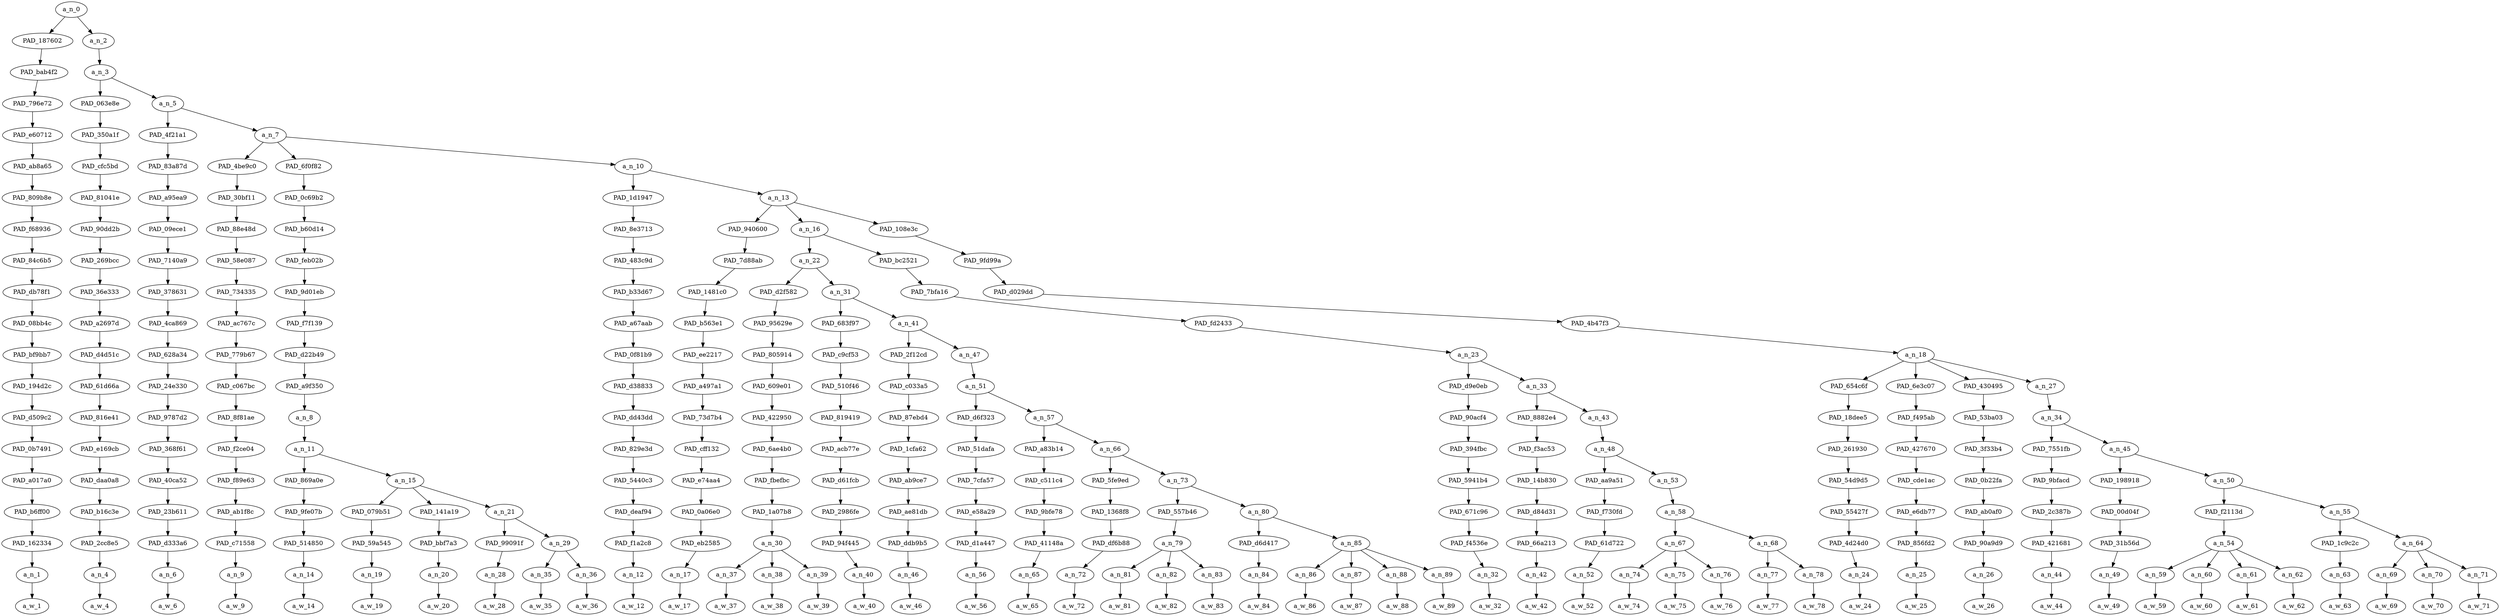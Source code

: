 strict digraph "" {
	a_n_0	[div_dir=1,
		index=0,
		level=19,
		pos="1.9061211480034723,19!",
		text_span="[0, 1, 2, 3, 4, 5, 6, 7, 8, 9, 10, 11, 12, 13, 14, 15, 16, 17, 18, 19, 20, 21, 22, 23, 24, 25, 26, 27, 28, 29, 30, 31, 32, 33, 34, \
35, 36, 37, 38, 39, 40, 41, 42, 43, 44, 45, 46, 47, 48]",
		value=1.00000000];
	PAD_187602	[div_dir=1,
		index=0,
		level=18,
		pos="0.0,18!",
		text_span="[0]",
		value=0.02061516];
	a_n_0 -> PAD_187602;
	a_n_2	[div_dir=1,
		index=1,
		level=18,
		pos="3.8122422960069446,18!",
		text_span="[1, 2, 3, 4, 5, 6, 7, 8, 9, 10, 11, 12, 13, 14, 15, 16, 17, 18, 19, 20, 21, 22, 23, 24, 25, 26, 27, 28, 29, 30, 31, 32, 33, 34, \
35, 36, 37, 38, 39, 40, 41, 42, 43, 44, 45, 46, 47, 48]",
		value=0.97935265];
	a_n_0 -> a_n_2;
	PAD_bab4f2	[div_dir=1,
		index=0,
		level=17,
		pos="0.0,17!",
		text_span="[0]",
		value=0.02061516];
	PAD_187602 -> PAD_bab4f2;
	PAD_796e72	[div_dir=1,
		index=0,
		level=16,
		pos="0.0,16!",
		text_span="[0]",
		value=0.02061516];
	PAD_bab4f2 -> PAD_796e72;
	PAD_e60712	[div_dir=1,
		index=0,
		level=15,
		pos="0.0,15!",
		text_span="[0]",
		value=0.02061516];
	PAD_796e72 -> PAD_e60712;
	PAD_ab8a65	[div_dir=1,
		index=0,
		level=14,
		pos="0.0,14!",
		text_span="[0]",
		value=0.02061516];
	PAD_e60712 -> PAD_ab8a65;
	PAD_809b8e	[div_dir=1,
		index=0,
		level=13,
		pos="0.0,13!",
		text_span="[0]",
		value=0.02061516];
	PAD_ab8a65 -> PAD_809b8e;
	PAD_f68936	[div_dir=1,
		index=0,
		level=12,
		pos="0.0,12!",
		text_span="[0]",
		value=0.02061516];
	PAD_809b8e -> PAD_f68936;
	PAD_84c6b5	[div_dir=1,
		index=0,
		level=11,
		pos="0.0,11!",
		text_span="[0]",
		value=0.02061516];
	PAD_f68936 -> PAD_84c6b5;
	PAD_db78f1	[div_dir=1,
		index=0,
		level=10,
		pos="0.0,10!",
		text_span="[0]",
		value=0.02061516];
	PAD_84c6b5 -> PAD_db78f1;
	PAD_08bb4c	[div_dir=1,
		index=0,
		level=9,
		pos="0.0,9!",
		text_span="[0]",
		value=0.02061516];
	PAD_db78f1 -> PAD_08bb4c;
	PAD_bf9bb7	[div_dir=1,
		index=0,
		level=8,
		pos="0.0,8!",
		text_span="[0]",
		value=0.02061516];
	PAD_08bb4c -> PAD_bf9bb7;
	PAD_194d2c	[div_dir=1,
		index=0,
		level=7,
		pos="0.0,7!",
		text_span="[0]",
		value=0.02061516];
	PAD_bf9bb7 -> PAD_194d2c;
	PAD_d509c2	[div_dir=1,
		index=0,
		level=6,
		pos="0.0,6!",
		text_span="[0]",
		value=0.02061516];
	PAD_194d2c -> PAD_d509c2;
	PAD_0b7491	[div_dir=1,
		index=0,
		level=5,
		pos="0.0,5!",
		text_span="[0]",
		value=0.02061516];
	PAD_d509c2 -> PAD_0b7491;
	PAD_a017a0	[div_dir=1,
		index=0,
		level=4,
		pos="0.0,4!",
		text_span="[0]",
		value=0.02061516];
	PAD_0b7491 -> PAD_a017a0;
	PAD_b6ff00	[div_dir=1,
		index=0,
		level=3,
		pos="0.0,3!",
		text_span="[0]",
		value=0.02061516];
	PAD_a017a0 -> PAD_b6ff00;
	PAD_162334	[div_dir=1,
		index=0,
		level=2,
		pos="0.0,2!",
		text_span="[0]",
		value=0.02061516];
	PAD_b6ff00 -> PAD_162334;
	a_n_1	[div_dir=1,
		index=0,
		level=1,
		pos="0.0,1!",
		text_span="[0]",
		value=0.02061516];
	PAD_162334 -> a_n_1;
	a_w_1	[div_dir=0,
		index=0,
		level=0,
		pos="0,0!",
		text_span="[0]",
		value="<user>"];
	a_n_1 -> a_w_1;
	a_n_3	[div_dir=1,
		index=1,
		level=17,
		pos="3.8122422960069446,17!",
		text_span="[1, 2, 3, 4, 5, 6, 7, 8, 9, 10, 11, 12, 13, 14, 15, 16, 17, 18, 19, 20, 21, 22, 23, 24, 25, 26, 27, 28, 29, 30, 31, 32, 33, 34, \
35, 36, 37, 38, 39, 40, 41, 42, 43, 44, 45, 46, 47, 48]",
		value=0.97932346];
	a_n_2 -> a_n_3;
	PAD_063e8e	[div_dir=1,
		index=1,
		level=16,
		pos="1.0,16!",
		text_span="[1]",
		value=0.01838170];
	a_n_3 -> PAD_063e8e;
	a_n_5	[div_dir=1,
		index=2,
		level=16,
		pos="6.624484592013889,16!",
		text_span="[2, 3, 4, 5, 6, 7, 8, 9, 10, 11, 12, 13, 14, 15, 16, 17, 18, 19, 20, 21, 22, 23, 24, 25, 26, 27, 28, 29, 30, 31, 32, 33, 34, 35, \
36, 37, 38, 39, 40, 41, 42, 43, 44, 45, 46, 47, 48]",
		value=0.96091257];
	a_n_3 -> a_n_5;
	PAD_350a1f	[div_dir=1,
		index=1,
		level=15,
		pos="1.0,15!",
		text_span="[1]",
		value=0.01838170];
	PAD_063e8e -> PAD_350a1f;
	PAD_cfc5bd	[div_dir=1,
		index=1,
		level=14,
		pos="1.0,14!",
		text_span="[1]",
		value=0.01838170];
	PAD_350a1f -> PAD_cfc5bd;
	PAD_81041e	[div_dir=1,
		index=1,
		level=13,
		pos="1.0,13!",
		text_span="[1]",
		value=0.01838170];
	PAD_cfc5bd -> PAD_81041e;
	PAD_90dd2b	[div_dir=1,
		index=1,
		level=12,
		pos="1.0,12!",
		text_span="[1]",
		value=0.01838170];
	PAD_81041e -> PAD_90dd2b;
	PAD_269bcc	[div_dir=1,
		index=1,
		level=11,
		pos="1.0,11!",
		text_span="[1]",
		value=0.01838170];
	PAD_90dd2b -> PAD_269bcc;
	PAD_36e333	[div_dir=1,
		index=1,
		level=10,
		pos="1.0,10!",
		text_span="[1]",
		value=0.01838170];
	PAD_269bcc -> PAD_36e333;
	PAD_a2697d	[div_dir=1,
		index=1,
		level=9,
		pos="1.0,9!",
		text_span="[1]",
		value=0.01838170];
	PAD_36e333 -> PAD_a2697d;
	PAD_d4d51c	[div_dir=1,
		index=1,
		level=8,
		pos="1.0,8!",
		text_span="[1]",
		value=0.01838170];
	PAD_a2697d -> PAD_d4d51c;
	PAD_61d66a	[div_dir=1,
		index=1,
		level=7,
		pos="1.0,7!",
		text_span="[1]",
		value=0.01838170];
	PAD_d4d51c -> PAD_61d66a;
	PAD_816e41	[div_dir=1,
		index=1,
		level=6,
		pos="1.0,6!",
		text_span="[1]",
		value=0.01838170];
	PAD_61d66a -> PAD_816e41;
	PAD_e169cb	[div_dir=1,
		index=1,
		level=5,
		pos="1.0,5!",
		text_span="[1]",
		value=0.01838170];
	PAD_816e41 -> PAD_e169cb;
	PAD_daa0a8	[div_dir=1,
		index=1,
		level=4,
		pos="1.0,4!",
		text_span="[1]",
		value=0.01838170];
	PAD_e169cb -> PAD_daa0a8;
	PAD_b16c3e	[div_dir=1,
		index=1,
		level=3,
		pos="1.0,3!",
		text_span="[1]",
		value=0.01838170];
	PAD_daa0a8 -> PAD_b16c3e;
	PAD_2cc8e5	[div_dir=1,
		index=1,
		level=2,
		pos="1.0,2!",
		text_span="[1]",
		value=0.01838170];
	PAD_b16c3e -> PAD_2cc8e5;
	a_n_4	[div_dir=1,
		index=1,
		level=1,
		pos="1.0,1!",
		text_span="[1]",
		value=0.01838170];
	PAD_2cc8e5 -> a_n_4;
	a_w_4	[div_dir=0,
		index=1,
		level=0,
		pos="1,0!",
		text_span="[1]",
		value=i];
	a_n_4 -> a_w_4;
	PAD_4f21a1	[div_dir=1,
		index=2,
		level=15,
		pos="2.0,15!",
		text_span="[2]",
		value=0.01878887];
	a_n_5 -> PAD_4f21a1;
	a_n_7	[div_dir=1,
		index=3,
		level=15,
		pos="11.248969184027779,15!",
		text_span="[3, 4, 5, 6, 7, 8, 9, 10, 11, 12, 13, 14, 15, 16, 17, 18, 19, 20, 21, 22, 23, 24, 25, 26, 27, 28, 29, 30, 31, 32, 33, 34, 35, 36, \
37, 38, 39, 40, 41, 42, 43, 44, 45, 46, 47, 48]",
		value=0.94209725];
	a_n_5 -> a_n_7;
	PAD_83a87d	[div_dir=1,
		index=2,
		level=14,
		pos="2.0,14!",
		text_span="[2]",
		value=0.01878887];
	PAD_4f21a1 -> PAD_83a87d;
	PAD_a95ea9	[div_dir=1,
		index=2,
		level=13,
		pos="2.0,13!",
		text_span="[2]",
		value=0.01878887];
	PAD_83a87d -> PAD_a95ea9;
	PAD_09ece1	[div_dir=1,
		index=2,
		level=12,
		pos="2.0,12!",
		text_span="[2]",
		value=0.01878887];
	PAD_a95ea9 -> PAD_09ece1;
	PAD_7140a9	[div_dir=1,
		index=2,
		level=11,
		pos="2.0,11!",
		text_span="[2]",
		value=0.01878887];
	PAD_09ece1 -> PAD_7140a9;
	PAD_378631	[div_dir=1,
		index=2,
		level=10,
		pos="2.0,10!",
		text_span="[2]",
		value=0.01878887];
	PAD_7140a9 -> PAD_378631;
	PAD_4ca869	[div_dir=1,
		index=2,
		level=9,
		pos="2.0,9!",
		text_span="[2]",
		value=0.01878887];
	PAD_378631 -> PAD_4ca869;
	PAD_628a34	[div_dir=1,
		index=2,
		level=8,
		pos="2.0,8!",
		text_span="[2]",
		value=0.01878887];
	PAD_4ca869 -> PAD_628a34;
	PAD_24e330	[div_dir=1,
		index=2,
		level=7,
		pos="2.0,7!",
		text_span="[2]",
		value=0.01878887];
	PAD_628a34 -> PAD_24e330;
	PAD_9787d2	[div_dir=1,
		index=2,
		level=6,
		pos="2.0,6!",
		text_span="[2]",
		value=0.01878887];
	PAD_24e330 -> PAD_9787d2;
	PAD_368f61	[div_dir=1,
		index=2,
		level=5,
		pos="2.0,5!",
		text_span="[2]",
		value=0.01878887];
	PAD_9787d2 -> PAD_368f61;
	PAD_40ca52	[div_dir=1,
		index=2,
		level=4,
		pos="2.0,4!",
		text_span="[2]",
		value=0.01878887];
	PAD_368f61 -> PAD_40ca52;
	PAD_23b611	[div_dir=1,
		index=2,
		level=3,
		pos="2.0,3!",
		text_span="[2]",
		value=0.01878887];
	PAD_40ca52 -> PAD_23b611;
	PAD_d333a6	[div_dir=1,
		index=2,
		level=2,
		pos="2.0,2!",
		text_span="[2]",
		value=0.01878887];
	PAD_23b611 -> PAD_d333a6;
	a_n_6	[div_dir=1,
		index=2,
		level=1,
		pos="2.0,1!",
		text_span="[2]",
		value=0.01878887];
	PAD_d333a6 -> a_n_6;
	a_w_6	[div_dir=0,
		index=2,
		level=0,
		pos="2,0!",
		text_span="[2]",
		value=agree];
	a_n_6 -> a_w_6;
	PAD_4be9c0	[div_dir=1,
		index=4,
		level=14,
		pos="9.0,14!",
		text_span="[9]",
		value=0.01140834];
	a_n_7 -> PAD_4be9c0;
	PAD_6f0f82	[div_dir=-1,
		index=3,
		level=14,
		pos="4.125,14!",
		text_span="[3, 4, 5, 6, 7, 8]",
		value=0.09670412];
	a_n_7 -> PAD_6f0f82;
	a_n_10	[div_dir=1,
		index=5,
		level=14,
		pos="20.621907552083336,14!",
		text_span="[10, 11, 12, 13, 14, 15, 16, 17, 18, 19, 20, 21, 22, 23, 24, 25, 26, 27, 28, 29, 30, 31, 32, 33, 34, 35, 36, 37, 38, 39, 40, 41, \
42, 43, 44, 45, 46, 47, 48]",
		value=0.83396612];
	a_n_7 -> a_n_10;
	PAD_30bf11	[div_dir=1,
		index=4,
		level=13,
		pos="9.0,13!",
		text_span="[9]",
		value=0.01140834];
	PAD_4be9c0 -> PAD_30bf11;
	PAD_88e48d	[div_dir=1,
		index=4,
		level=12,
		pos="9.0,12!",
		text_span="[9]",
		value=0.01140834];
	PAD_30bf11 -> PAD_88e48d;
	PAD_58e087	[div_dir=1,
		index=4,
		level=11,
		pos="9.0,11!",
		text_span="[9]",
		value=0.01140834];
	PAD_88e48d -> PAD_58e087;
	PAD_734335	[div_dir=1,
		index=4,
		level=10,
		pos="9.0,10!",
		text_span="[9]",
		value=0.01140834];
	PAD_58e087 -> PAD_734335;
	PAD_ac767c	[div_dir=1,
		index=4,
		level=9,
		pos="9.0,9!",
		text_span="[9]",
		value=0.01140834];
	PAD_734335 -> PAD_ac767c;
	PAD_779b67	[div_dir=1,
		index=4,
		level=8,
		pos="9.0,8!",
		text_span="[9]",
		value=0.01140834];
	PAD_ac767c -> PAD_779b67;
	PAD_c067bc	[div_dir=1,
		index=4,
		level=7,
		pos="9.0,7!",
		text_span="[9]",
		value=0.01140834];
	PAD_779b67 -> PAD_c067bc;
	PAD_8f81ae	[div_dir=1,
		index=4,
		level=6,
		pos="9.0,6!",
		text_span="[9]",
		value=0.01140834];
	PAD_c067bc -> PAD_8f81ae;
	PAD_f2ce04	[div_dir=1,
		index=4,
		level=5,
		pos="9.0,5!",
		text_span="[9]",
		value=0.01140834];
	PAD_8f81ae -> PAD_f2ce04;
	PAD_f89e63	[div_dir=1,
		index=5,
		level=4,
		pos="9.0,4!",
		text_span="[9]",
		value=0.01140834];
	PAD_f2ce04 -> PAD_f89e63;
	PAD_ab1f8c	[div_dir=1,
		index=7,
		level=3,
		pos="9.0,3!",
		text_span="[9]",
		value=0.01140834];
	PAD_f89e63 -> PAD_ab1f8c;
	PAD_c71558	[div_dir=1,
		index=8,
		level=2,
		pos="9.0,2!",
		text_span="[9]",
		value=0.01140834];
	PAD_ab1f8c -> PAD_c71558;
	a_n_9	[div_dir=1,
		index=9,
		level=1,
		pos="9.0,1!",
		text_span="[9]",
		value=0.01140834];
	PAD_c71558 -> a_n_9;
	a_w_9	[div_dir=0,
		index=9,
		level=0,
		pos="9,0!",
		text_span="[9]",
		value=and];
	a_n_9 -> a_w_9;
	PAD_0c69b2	[div_dir=-1,
		index=3,
		level=13,
		pos="4.125,13!",
		text_span="[3, 4, 5, 6, 7, 8]",
		value=0.09670412];
	PAD_6f0f82 -> PAD_0c69b2;
	PAD_b60d14	[div_dir=-1,
		index=3,
		level=12,
		pos="4.125,12!",
		text_span="[3, 4, 5, 6, 7, 8]",
		value=0.09670412];
	PAD_0c69b2 -> PAD_b60d14;
	PAD_feb02b	[div_dir=-1,
		index=3,
		level=11,
		pos="4.125,11!",
		text_span="[3, 4, 5, 6, 7, 8]",
		value=0.09670412];
	PAD_b60d14 -> PAD_feb02b;
	PAD_9d01eb	[div_dir=-1,
		index=3,
		level=10,
		pos="4.125,10!",
		text_span="[3, 4, 5, 6, 7, 8]",
		value=0.09670412];
	PAD_feb02b -> PAD_9d01eb;
	PAD_f7f139	[div_dir=-1,
		index=3,
		level=9,
		pos="4.125,9!",
		text_span="[3, 4, 5, 6, 7, 8]",
		value=0.09670412];
	PAD_9d01eb -> PAD_f7f139;
	PAD_d22b49	[div_dir=-1,
		index=3,
		level=8,
		pos="4.125,8!",
		text_span="[3, 4, 5, 6, 7, 8]",
		value=0.09670412];
	PAD_f7f139 -> PAD_d22b49;
	PAD_a9f350	[div_dir=-1,
		index=3,
		level=7,
		pos="4.125,7!",
		text_span="[3, 4, 5, 6, 7, 8]",
		value=0.09670412];
	PAD_d22b49 -> PAD_a9f350;
	a_n_8	[div_dir=-1,
		index=3,
		level=6,
		pos="4.125,6!",
		text_span="[3, 4, 5, 6, 7, 8]",
		value=0.09670412];
	PAD_a9f350 -> a_n_8;
	a_n_11	[div_dir=-1,
		index=3,
		level=5,
		pos="4.125,5!",
		text_span="[3, 4, 5, 6, 7, 8]",
		value=0.09665981];
	a_n_8 -> a_n_11;
	PAD_869a0e	[div_dir=-1,
		index=3,
		level=4,
		pos="3.0,4!",
		text_span="[3]",
		value=0.03778090];
	a_n_11 -> PAD_869a0e;
	a_n_15	[div_dir=-1,
		index=4,
		level=4,
		pos="5.25,4!",
		text_span="[4, 5, 6, 7, 8]",
		value=0.05883461];
	a_n_11 -> a_n_15;
	PAD_9fe07b	[div_dir=-1,
		index=3,
		level=3,
		pos="3.0,3!",
		text_span="[3]",
		value=0.03778090];
	PAD_869a0e -> PAD_9fe07b;
	PAD_514850	[div_dir=-1,
		index=3,
		level=2,
		pos="3.0,2!",
		text_span="[3]",
		value=0.03778090];
	PAD_9fe07b -> PAD_514850;
	a_n_14	[div_dir=-1,
		index=3,
		level=1,
		pos="3.0,1!",
		text_span="[3]",
		value=0.03778090];
	PAD_514850 -> a_n_14;
	a_w_14	[div_dir=0,
		index=3,
		level=0,
		pos="3,0!",
		text_span="[3]",
		value=racism];
	a_n_14 -> a_w_14;
	PAD_079b51	[div_dir=-1,
		index=4,
		level=3,
		pos="4.0,3!",
		text_span="[4]",
		value=0.01227921];
	a_n_15 -> PAD_079b51;
	PAD_141a19	[div_dir=1,
		index=5,
		level=3,
		pos="5.0,3!",
		text_span="[5]",
		value=0.01402151];
	a_n_15 -> PAD_141a19;
	a_n_21	[div_dir=-1,
		index=6,
		level=3,
		pos="6.75,3!",
		text_span="[6, 7, 8]",
		value=0.03252329];
	a_n_15 -> a_n_21;
	PAD_59a545	[div_dir=-1,
		index=4,
		level=2,
		pos="4.0,2!",
		text_span="[4]",
		value=0.01227921];
	PAD_079b51 -> PAD_59a545;
	a_n_19	[div_dir=-1,
		index=4,
		level=1,
		pos="4.0,1!",
		text_span="[4]",
		value=0.01227921];
	PAD_59a545 -> a_n_19;
	a_w_19	[div_dir=0,
		index=4,
		level=0,
		pos="4,0!",
		text_span="[4]",
		value=is];
	a_n_19 -> a_w_19;
	PAD_bbf7a3	[div_dir=1,
		index=5,
		level=2,
		pos="5.0,2!",
		text_span="[5]",
		value=0.01402151];
	PAD_141a19 -> PAD_bbf7a3;
	a_n_20	[div_dir=1,
		index=5,
		level=1,
		pos="5.0,1!",
		text_span="[5]",
		value=0.01402151];
	PAD_bbf7a3 -> a_n_20;
	a_w_20	[div_dir=0,
		index=5,
		level=0,
		pos="5,0!",
		text_span="[5]",
		value=wrong];
	a_n_20 -> a_w_20;
	PAD_99091f	[div_dir=-1,
		index=6,
		level=2,
		pos="6.0,2!",
		text_span="[6]",
		value=0.00883079];
	a_n_21 -> PAD_99091f;
	a_n_29	[div_dir=-1,
		index=7,
		level=2,
		pos="7.5,2!",
		text_span="[7, 8]",
		value=0.02367750];
	a_n_21 -> a_n_29;
	a_n_28	[div_dir=-1,
		index=6,
		level=1,
		pos="6.0,1!",
		text_span="[6]",
		value=0.00883079];
	PAD_99091f -> a_n_28;
	a_w_28	[div_dir=0,
		index=6,
		level=0,
		pos="6,0!",
		text_span="[6]",
		value=as];
	a_n_28 -> a_w_28;
	a_n_35	[div_dir=-1,
		index=7,
		level=1,
		pos="7.0,1!",
		text_span="[7]",
		value=0.00864252];
	a_n_29 -> a_n_35;
	a_n_36	[div_dir=-1,
		index=8,
		level=1,
		pos="8.0,1!",
		text_span="[8]",
		value=0.01501790];
	a_n_29 -> a_n_36;
	a_w_35	[div_dir=0,
		index=7,
		level=0,
		pos="7,0!",
		text_span="[7]",
		value=a];
	a_n_35 -> a_w_35;
	a_w_36	[div_dir=0,
		index=8,
		level=0,
		pos="8,0!",
		text_span="[8]",
		value=principle];
	a_n_36 -> a_w_36;
	PAD_1d1947	[div_dir=1,
		index=5,
		level=13,
		pos="10.0,13!",
		text_span="[10]",
		value=0.00975255];
	a_n_10 -> PAD_1d1947;
	a_n_13	[div_dir=1,
		index=6,
		level=13,
		pos="31.243815104166668,13!",
		text_span="[11, 12, 13, 14, 15, 16, 17, 18, 19, 20, 21, 22, 23, 24, 25, 26, 27, 28, 29, 30, 31, 32, 33, 34, 35, 36, 37, 38, 39, 40, 41, 42, \
43, 44, 45, 46, 47, 48]",
		value=0.82418021];
	a_n_10 -> a_n_13;
	PAD_8e3713	[div_dir=1,
		index=5,
		level=12,
		pos="10.0,12!",
		text_span="[10]",
		value=0.00975255];
	PAD_1d1947 -> PAD_8e3713;
	PAD_483c9d	[div_dir=1,
		index=5,
		level=11,
		pos="10.0,11!",
		text_span="[10]",
		value=0.00975255];
	PAD_8e3713 -> PAD_483c9d;
	PAD_b33d67	[div_dir=1,
		index=5,
		level=10,
		pos="10.0,10!",
		text_span="[10]",
		value=0.00975255];
	PAD_483c9d -> PAD_b33d67;
	PAD_a67aab	[div_dir=1,
		index=5,
		level=9,
		pos="10.0,9!",
		text_span="[10]",
		value=0.00975255];
	PAD_b33d67 -> PAD_a67aab;
	PAD_0f81b9	[div_dir=1,
		index=5,
		level=8,
		pos="10.0,8!",
		text_span="[10]",
		value=0.00975255];
	PAD_a67aab -> PAD_0f81b9;
	PAD_d38833	[div_dir=1,
		index=5,
		level=7,
		pos="10.0,7!",
		text_span="[10]",
		value=0.00975255];
	PAD_0f81b9 -> PAD_d38833;
	PAD_dd43dd	[div_dir=1,
		index=5,
		level=6,
		pos="10.0,6!",
		text_span="[10]",
		value=0.00975255];
	PAD_d38833 -> PAD_dd43dd;
	PAD_829e3d	[div_dir=1,
		index=5,
		level=5,
		pos="10.0,5!",
		text_span="[10]",
		value=0.00975255];
	PAD_dd43dd -> PAD_829e3d;
	PAD_5440c3	[div_dir=1,
		index=6,
		level=4,
		pos="10.0,4!",
		text_span="[10]",
		value=0.00975255];
	PAD_829e3d -> PAD_5440c3;
	PAD_deaf94	[div_dir=1,
		index=8,
		level=3,
		pos="10.0,3!",
		text_span="[10]",
		value=0.00975255];
	PAD_5440c3 -> PAD_deaf94;
	PAD_f1a2c8	[div_dir=1,
		index=9,
		level=2,
		pos="10.0,2!",
		text_span="[10]",
		value=0.00975255];
	PAD_deaf94 -> PAD_f1a2c8;
	a_n_12	[div_dir=1,
		index=10,
		level=1,
		pos="10.0,1!",
		text_span="[10]",
		value=0.00975255];
	PAD_f1a2c8 -> a_n_12;
	a_w_12	[div_dir=0,
		index=10,
		level=0,
		pos="10,0!",
		text_span="[10]",
		value=as1];
	a_n_12 -> a_w_12;
	PAD_940600	[div_dir=-1,
		index=7,
		level=12,
		pos="35.0,12!",
		text_span="[35]",
		value=0.01027231];
	a_n_13 -> PAD_940600;
	a_n_16	[div_dir=1,
		index=6,
		level=12,
		pos="20.8408203125,12!",
		text_span="[11, 12, 13, 14, 15, 16, 17, 18, 19, 20, 21, 22, 23, 24, 25, 26, 27, 28, 29, 30, 31, 32, 33, 34]",
		value=0.47337437];
	a_n_13 -> a_n_16;
	PAD_108e3c	[div_dir=-1,
		index=8,
		level=12,
		pos="37.890625,12!",
		text_span="[36, 37, 38, 39, 40, 41, 42, 43, 44, 45, 46, 47, 48]",
		value=0.34050498];
	a_n_13 -> PAD_108e3c;
	PAD_7d88ab	[div_dir=-1,
		index=8,
		level=11,
		pos="35.0,11!",
		text_span="[35]",
		value=0.01027231];
	PAD_940600 -> PAD_7d88ab;
	PAD_1481c0	[div_dir=-1,
		index=9,
		level=10,
		pos="35.0,10!",
		text_span="[35]",
		value=0.01027231];
	PAD_7d88ab -> PAD_1481c0;
	PAD_b563e1	[div_dir=-1,
		index=10,
		level=9,
		pos="35.0,9!",
		text_span="[35]",
		value=0.01027231];
	PAD_1481c0 -> PAD_b563e1;
	PAD_ee2217	[div_dir=-1,
		index=11,
		level=8,
		pos="35.0,8!",
		text_span="[35]",
		value=0.01027231];
	PAD_b563e1 -> PAD_ee2217;
	PAD_a497a1	[div_dir=-1,
		index=12,
		level=7,
		pos="35.0,7!",
		text_span="[35]",
		value=0.01027231];
	PAD_ee2217 -> PAD_a497a1;
	PAD_73d7b4	[div_dir=-1,
		index=14,
		level=6,
		pos="35.0,6!",
		text_span="[35]",
		value=0.01027231];
	PAD_a497a1 -> PAD_73d7b4;
	PAD_cff132	[div_dir=-1,
		index=15,
		level=5,
		pos="35.0,5!",
		text_span="[35]",
		value=0.01027231];
	PAD_73d7b4 -> PAD_cff132;
	PAD_e74aa4	[div_dir=-1,
		index=18,
		level=4,
		pos="35.0,4!",
		text_span="[35]",
		value=0.01027231];
	PAD_cff132 -> PAD_e74aa4;
	PAD_0a06e0	[div_dir=-1,
		index=21,
		level=3,
		pos="35.0,3!",
		text_span="[35]",
		value=0.01027231];
	PAD_e74aa4 -> PAD_0a06e0;
	PAD_eb2585	[div_dir=-1,
		index=24,
		level=2,
		pos="35.0,2!",
		text_span="[35]",
		value=0.01027231];
	PAD_0a06e0 -> PAD_eb2585;
	a_n_17	[div_dir=-1,
		index=35,
		level=1,
		pos="35.0,1!",
		text_span="[35]",
		value=0.01027231];
	PAD_eb2585 -> a_n_17;
	a_w_17	[div_dir=0,
		index=35,
		level=0,
		pos="35,0!",
		text_span="[35]",
		value=but];
	a_n_17 -> a_w_17;
	a_n_22	[div_dir=1,
		index=6,
		level=11,
		pos="13.525390625,11!",
		text_span="[11, 12, 13, 14, 15, 16, 17, 18, 19, 20, 21, 22, 23, 24, 25, 26]",
		value=0.28254825];
	a_n_16 -> a_n_22;
	PAD_bc2521	[div_dir=1,
		index=7,
		level=11,
		pos="28.15625,11!",
		text_span="[27, 28, 29, 30, 31, 32, 33, 34]",
		value=0.19072141];
	a_n_16 -> PAD_bc2521;
	PAD_d2f582	[div_dir=-1,
		index=6,
		level=10,
		pos="12.0,10!",
		text_span="[11, 12, 13]",
		value=0.08260342];
	a_n_22 -> PAD_d2f582;
	a_n_31	[div_dir=1,
		index=7,
		level=10,
		pos="15.05078125,10!",
		text_span="[14, 15, 16, 17, 18, 19, 20, 21, 22, 23, 24, 25, 26]",
		value=0.19985049];
	a_n_22 -> a_n_31;
	PAD_95629e	[div_dir=-1,
		index=6,
		level=9,
		pos="12.0,9!",
		text_span="[11, 12, 13]",
		value=0.08260342];
	PAD_d2f582 -> PAD_95629e;
	PAD_805914	[div_dir=-1,
		index=6,
		level=8,
		pos="12.0,8!",
		text_span="[11, 12, 13]",
		value=0.08260342];
	PAD_95629e -> PAD_805914;
	PAD_609e01	[div_dir=-1,
		index=6,
		level=7,
		pos="12.0,7!",
		text_span="[11, 12, 13]",
		value=0.08260342];
	PAD_805914 -> PAD_609e01;
	PAD_422950	[div_dir=-1,
		index=6,
		level=6,
		pos="12.0,6!",
		text_span="[11, 12, 13]",
		value=0.08260342];
	PAD_609e01 -> PAD_422950;
	PAD_6ae4b0	[div_dir=-1,
		index=6,
		level=5,
		pos="12.0,5!",
		text_span="[11, 12, 13]",
		value=0.08260342];
	PAD_422950 -> PAD_6ae4b0;
	PAD_fbefbc	[div_dir=-1,
		index=7,
		level=4,
		pos="12.0,4!",
		text_span="[11, 12, 13]",
		value=0.08260342];
	PAD_6ae4b0 -> PAD_fbefbc;
	PAD_1a07b8	[div_dir=-1,
		index=9,
		level=3,
		pos="12.0,3!",
		text_span="[11, 12, 13]",
		value=0.08260342];
	PAD_fbefbc -> PAD_1a07b8;
	a_n_30	[div_dir=-1,
		index=10,
		level=2,
		pos="12.0,2!",
		text_span="[11, 12, 13]",
		value=0.08260342];
	PAD_1a07b8 -> a_n_30;
	a_n_37	[div_dir=-1,
		index=11,
		level=1,
		pos="11.0,1!",
		text_span="[11]",
		value=0.01153692];
	a_n_30 -> a_n_37;
	a_n_38	[div_dir=1,
		index=12,
		level=1,
		pos="12.0,1!",
		text_span="[12]",
		value=0.02754770];
	a_n_30 -> a_n_38;
	a_n_39	[div_dir=-1,
		index=13,
		level=1,
		pos="13.0,1!",
		text_span="[13]",
		value=0.04351364];
	a_n_30 -> a_n_39;
	a_w_37	[div_dir=0,
		index=11,
		level=0,
		pos="11,0!",
		text_span="[11]",
		value=a1];
	a_n_37 -> a_w_37;
	a_w_38	[div_dir=0,
		index=12,
		level=0,
		pos="12,0!",
		text_span="[12]",
		value=fellow];
	a_n_38 -> a_w_38;
	a_w_39	[div_dir=0,
		index=13,
		level=0,
		pos="13,0!",
		text_span="[13]",
		value=queer];
	a_n_39 -> a_w_39;
	PAD_683f97	[div_dir=1,
		index=7,
		level=9,
		pos="14.0,9!",
		text_span="[14]",
		value=0.01503118];
	a_n_31 -> PAD_683f97;
	a_n_41	[div_dir=1,
		index=8,
		level=9,
		pos="16.1015625,9!",
		text_span="[15, 16, 17, 18, 19, 20, 21, 22, 23, 24, 25, 26]",
		value=0.18471239];
	a_n_31 -> a_n_41;
	PAD_c9cf53	[div_dir=1,
		index=7,
		level=8,
		pos="14.0,8!",
		text_span="[14]",
		value=0.01503118];
	PAD_683f97 -> PAD_c9cf53;
	PAD_510f46	[div_dir=1,
		index=7,
		level=7,
		pos="14.0,7!",
		text_span="[14]",
		value=0.01503118];
	PAD_c9cf53 -> PAD_510f46;
	PAD_819419	[div_dir=1,
		index=7,
		level=6,
		pos="14.0,6!",
		text_span="[14]",
		value=0.01503118];
	PAD_510f46 -> PAD_819419;
	PAD_acb77e	[div_dir=1,
		index=7,
		level=5,
		pos="14.0,5!",
		text_span="[14]",
		value=0.01503118];
	PAD_819419 -> PAD_acb77e;
	PAD_d61fcb	[div_dir=1,
		index=8,
		level=4,
		pos="14.0,4!",
		text_span="[14]",
		value=0.01503118];
	PAD_acb77e -> PAD_d61fcb;
	PAD_2986fe	[div_dir=1,
		index=10,
		level=3,
		pos="14.0,3!",
		text_span="[14]",
		value=0.01503118];
	PAD_d61fcb -> PAD_2986fe;
	PAD_94f445	[div_dir=1,
		index=11,
		level=2,
		pos="14.0,2!",
		text_span="[14]",
		value=0.01503118];
	PAD_2986fe -> PAD_94f445;
	a_n_40	[div_dir=1,
		index=14,
		level=1,
		pos="14.0,1!",
		text_span="[14]",
		value=0.01503118];
	PAD_94f445 -> a_n_40;
	a_w_40	[div_dir=0,
		index=14,
		level=0,
		pos="14,0!",
		text_span="[14]",
		value=it];
	a_n_40 -> a_w_40;
	PAD_2f12cd	[div_dir=1,
		index=8,
		level=8,
		pos="15.0,8!",
		text_span="[15]",
		value=0.01213260];
	a_n_41 -> PAD_2f12cd;
	a_n_47	[div_dir=1,
		index=9,
		level=8,
		pos="17.203125,8!",
		text_span="[16, 17, 18, 19, 20, 21, 22, 23, 24, 25, 26]",
		value=0.17249410];
	a_n_41 -> a_n_47;
	PAD_c033a5	[div_dir=1,
		index=8,
		level=7,
		pos="15.0,7!",
		text_span="[15]",
		value=0.01213260];
	PAD_2f12cd -> PAD_c033a5;
	PAD_87ebd4	[div_dir=1,
		index=8,
		level=6,
		pos="15.0,6!",
		text_span="[15]",
		value=0.01213260];
	PAD_c033a5 -> PAD_87ebd4;
	PAD_1cfa62	[div_dir=1,
		index=8,
		level=5,
		pos="15.0,5!",
		text_span="[15]",
		value=0.01213260];
	PAD_87ebd4 -> PAD_1cfa62;
	PAD_ab9ce7	[div_dir=1,
		index=9,
		level=4,
		pos="15.0,4!",
		text_span="[15]",
		value=0.01213260];
	PAD_1cfa62 -> PAD_ab9ce7;
	PAD_ae81db	[div_dir=1,
		index=11,
		level=3,
		pos="15.0,3!",
		text_span="[15]",
		value=0.01213260];
	PAD_ab9ce7 -> PAD_ae81db;
	PAD_ddb9b5	[div_dir=1,
		index=12,
		level=2,
		pos="15.0,2!",
		text_span="[15]",
		value=0.01213260];
	PAD_ae81db -> PAD_ddb9b5;
	a_n_46	[div_dir=1,
		index=15,
		level=1,
		pos="15.0,1!",
		text_span="[15]",
		value=0.01213260];
	PAD_ddb9b5 -> a_n_46;
	a_w_46	[div_dir=0,
		index=15,
		level=0,
		pos="15,0!",
		text_span="[15]",
		value=important];
	a_n_46 -> a_w_46;
	a_n_51	[div_dir=1,
		index=9,
		level=7,
		pos="17.203125,7!",
		text_span="[16, 17, 18, 19, 20, 21, 22, 23, 24, 25, 26]",
		value=0.17240557];
	a_n_47 -> a_n_51;
	PAD_d6f323	[div_dir=-1,
		index=9,
		level=6,
		pos="16.0,6!",
		text_span="[16]",
		value=0.00792826];
	a_n_51 -> PAD_d6f323;
	a_n_57	[div_dir=1,
		index=10,
		level=6,
		pos="18.40625,6!",
		text_span="[17, 18, 19, 20, 21, 22, 23, 24, 25, 26]",
		value=0.16438879];
	a_n_51 -> a_n_57;
	PAD_51dafa	[div_dir=-1,
		index=9,
		level=5,
		pos="16.0,5!",
		text_span="[16]",
		value=0.00792826];
	PAD_d6f323 -> PAD_51dafa;
	PAD_7cfa57	[div_dir=-1,
		index=10,
		level=4,
		pos="16.0,4!",
		text_span="[16]",
		value=0.00792826];
	PAD_51dafa -> PAD_7cfa57;
	PAD_e58a29	[div_dir=-1,
		index=12,
		level=3,
		pos="16.0,3!",
		text_span="[16]",
		value=0.00792826];
	PAD_7cfa57 -> PAD_e58a29;
	PAD_d1a447	[div_dir=-1,
		index=13,
		level=2,
		pos="16.0,2!",
		text_span="[16]",
		value=0.00792826];
	PAD_e58a29 -> PAD_d1a447;
	a_n_56	[div_dir=-1,
		index=16,
		level=1,
		pos="16.0,1!",
		text_span="[16]",
		value=0.00792826];
	PAD_d1a447 -> a_n_56;
	a_w_56	[div_dir=0,
		index=16,
		level=0,
		pos="16,0!",
		text_span="[16]",
		value=to];
	a_n_56 -> a_w_56;
	PAD_a83b14	[div_dir=1,
		index=10,
		level=5,
		pos="17.0,5!",
		text_span="[17]",
		value=0.01357585];
	a_n_57 -> PAD_a83b14;
	a_n_66	[div_dir=1,
		index=11,
		level=5,
		pos="19.8125,5!",
		text_span="[18, 19, 20, 21, 22, 23, 24, 25, 26]",
		value=0.15071827];
	a_n_57 -> a_n_66;
	PAD_c511c4	[div_dir=1,
		index=11,
		level=4,
		pos="17.0,4!",
		text_span="[17]",
		value=0.01357585];
	PAD_a83b14 -> PAD_c511c4;
	PAD_9bfe78	[div_dir=1,
		index=13,
		level=3,
		pos="17.0,3!",
		text_span="[17]",
		value=0.01357585];
	PAD_c511c4 -> PAD_9bfe78;
	PAD_41148a	[div_dir=1,
		index=14,
		level=2,
		pos="17.0,2!",
		text_span="[17]",
		value=0.01357585];
	PAD_9bfe78 -> PAD_41148a;
	a_n_65	[div_dir=1,
		index=17,
		level=1,
		pos="17.0,1!",
		text_span="[17]",
		value=0.01357585];
	PAD_41148a -> a_n_65;
	a_w_65	[div_dir=0,
		index=17,
		level=0,
		pos="17,0!",
		text_span="[17]",
		value=strive];
	a_n_65 -> a_w_65;
	PAD_5fe9ed	[div_dir=1,
		index=12,
		level=4,
		pos="18.0,4!",
		text_span="[18]",
		value=0.00836689];
	a_n_66 -> PAD_5fe9ed;
	a_n_73	[div_dir=1,
		index=13,
		level=4,
		pos="21.625,4!",
		text_span="[19, 20, 21, 22, 23, 24, 25, 26]",
		value=0.14225788];
	a_n_66 -> a_n_73;
	PAD_1368f8	[div_dir=1,
		index=14,
		level=3,
		pos="18.0,3!",
		text_span="[18]",
		value=0.00836689];
	PAD_5fe9ed -> PAD_1368f8;
	PAD_df6b88	[div_dir=1,
		index=15,
		level=2,
		pos="18.0,2!",
		text_span="[18]",
		value=0.00836689];
	PAD_1368f8 -> PAD_df6b88;
	a_n_72	[div_dir=1,
		index=18,
		level=1,
		pos="18.0,1!",
		text_span="[18]",
		value=0.00836689];
	PAD_df6b88 -> a_n_72;
	a_w_72	[div_dir=0,
		index=18,
		level=0,
		pos="18,0!",
		text_span="[18]",
		value=for];
	a_n_72 -> a_w_72;
	PAD_557b46	[div_dir=1,
		index=15,
		level=3,
		pos="20.0,3!",
		text_span="[19, 20, 21]",
		value=0.04915122];
	a_n_73 -> PAD_557b46;
	a_n_80	[div_dir=1,
		index=16,
		level=3,
		pos="23.25,3!",
		text_span="[22, 23, 24, 25, 26]",
		value=0.09301110];
	a_n_73 -> a_n_80;
	a_n_79	[div_dir=1,
		index=16,
		level=2,
		pos="20.0,2!",
		text_span="[19, 20, 21]",
		value=0.04915122];
	PAD_557b46 -> a_n_79;
	a_n_81	[div_dir=1,
		index=19,
		level=1,
		pos="19.0,1!",
		text_span="[19]",
		value=0.00903824];
	a_n_79 -> a_n_81;
	a_n_82	[div_dir=1,
		index=20,
		level=1,
		pos="20.0,1!",
		text_span="[20]",
		value=0.02590064];
	a_n_79 -> a_n_82;
	a_n_83	[div_dir=-1,
		index=21,
		level=1,
		pos="21.0,1!",
		text_span="[21]",
		value=0.01415206];
	a_n_79 -> a_n_83;
	a_w_81	[div_dir=0,
		index=19,
		level=0,
		pos="19,0!",
		text_span="[19]",
		value=an];
	a_n_81 -> a_w_81;
	a_w_82	[div_dir=0,
		index=20,
		level=0,
		pos="20,0!",
		text_span="[20]",
		value=intersectional];
	a_n_82 -> a_w_82;
	a_w_83	[div_dir=0,
		index=21,
		level=0,
		pos="21,0!",
		text_span="[21]",
		value=inclusion];
	a_n_83 -> a_w_83;
	PAD_d6d417	[div_dir=1,
		index=17,
		level=2,
		pos="22.0,2!",
		text_span="[22]",
		value=0.00975571];
	a_n_80 -> PAD_d6d417;
	a_n_85	[div_dir=1,
		index=18,
		level=2,
		pos="24.5,2!",
		text_span="[23, 24, 25, 26]",
		value=0.08318099];
	a_n_80 -> a_n_85;
	a_n_84	[div_dir=1,
		index=22,
		level=1,
		pos="22.0,1!",
		text_span="[22]",
		value=0.00975571];
	PAD_d6d417 -> a_n_84;
	a_w_84	[div_dir=0,
		index=22,
		level=0,
		pos="22,0!",
		text_span="[22]",
		value=in];
	a_n_84 -> a_w_84;
	a_n_86	[div_dir=-1,
		index=23,
		level=1,
		pos="23.0,1!",
		text_span="[23]",
		value=0.01630481];
	a_n_85 -> a_n_86;
	a_n_87	[div_dir=1,
		index=24,
		level=1,
		pos="24.0,1!",
		text_span="[24]",
		value=0.02190744];
	a_n_85 -> a_n_87;
	a_n_88	[div_dir=1,
		index=25,
		level=1,
		pos="25.0,1!",
		text_span="[25]",
		value=0.02092590];
	a_n_85 -> a_n_88;
	a_n_89	[div_dir=1,
		index=26,
		level=1,
		pos="26.0,1!",
		text_span="[26]",
		value=0.02397842];
	a_n_85 -> a_n_89;
	a_w_86	[div_dir=0,
		index=23,
		level=0,
		pos="23,0!",
		text_span="[23]",
		value=our];
	a_n_86 -> a_w_86;
	a_w_87	[div_dir=0,
		index=24,
		level=0,
		pos="24,0!",
		text_span="[24]",
		value=community];
	a_n_87 -> a_w_87;
	a_w_88	[div_dir=0,
		index=25,
		level=0,
		pos="25,0!",
		text_span="[25]",
		value=hate];
	a_n_88 -> a_w_88;
	a_w_89	[div_dir=0,
		index=26,
		level=0,
		pos="26,0!",
		text_span="[26]",
		value=speech];
	a_n_89 -> a_w_89;
	PAD_7bfa16	[div_dir=1,
		index=8,
		level=10,
		pos="28.15625,10!",
		text_span="[27, 28, 29, 30, 31, 32, 33, 34]",
		value=0.19072141];
	PAD_bc2521 -> PAD_7bfa16;
	PAD_fd2433	[div_dir=1,
		index=9,
		level=9,
		pos="28.15625,9!",
		text_span="[27, 28, 29, 30, 31, 32, 33, 34]",
		value=0.19072141];
	PAD_7bfa16 -> PAD_fd2433;
	a_n_23	[div_dir=1,
		index=10,
		level=8,
		pos="28.15625,8!",
		text_span="[27, 28, 29, 30, 31, 32, 33, 34]",
		value=0.19072141];
	PAD_fd2433 -> a_n_23;
	PAD_d9e0eb	[div_dir=1,
		index=10,
		level=7,
		pos="27.0,7!",
		text_span="[27]",
		value=0.01327289];
	a_n_23 -> PAD_d9e0eb;
	a_n_33	[div_dir=1,
		index=11,
		level=7,
		pos="29.3125,7!",
		text_span="[28, 29, 30, 31, 32, 33, 34]",
		value=0.17740066];
	a_n_23 -> a_n_33;
	PAD_90acf4	[div_dir=1,
		index=11,
		level=6,
		pos="27.0,6!",
		text_span="[27]",
		value=0.01327289];
	PAD_d9e0eb -> PAD_90acf4;
	PAD_394fbc	[div_dir=1,
		index=12,
		level=5,
		pos="27.0,5!",
		text_span="[27]",
		value=0.01327289];
	PAD_90acf4 -> PAD_394fbc;
	PAD_5941b4	[div_dir=1,
		index=14,
		level=4,
		pos="27.0,4!",
		text_span="[27]",
		value=0.01327289];
	PAD_394fbc -> PAD_5941b4;
	PAD_671c96	[div_dir=1,
		index=17,
		level=3,
		pos="27.0,3!",
		text_span="[27]",
		value=0.01327289];
	PAD_5941b4 -> PAD_671c96;
	PAD_f4536e	[div_dir=1,
		index=19,
		level=2,
		pos="27.0,2!",
		text_span="[27]",
		value=0.01327289];
	PAD_671c96 -> PAD_f4536e;
	a_n_32	[div_dir=1,
		index=27,
		level=1,
		pos="27.0,1!",
		text_span="[27]",
		value=0.01327289];
	PAD_f4536e -> a_n_32;
	a_w_32	[div_dir=0,
		index=27,
		level=0,
		pos="27,0!",
		text_span="[27]",
		value=is1];
	a_n_32 -> a_w_32;
	PAD_8882e4	[div_dir=-1,
		index=12,
		level=6,
		pos="28.0,6!",
		text_span="[28]",
		value=0.02138533];
	a_n_33 -> PAD_8882e4;
	a_n_43	[div_dir=1,
		index=13,
		level=6,
		pos="30.625,6!",
		text_span="[29, 30, 31, 32, 33, 34]",
		value=0.15598179];
	a_n_33 -> a_n_43;
	PAD_f3ac53	[div_dir=-1,
		index=13,
		level=5,
		pos="28.0,5!",
		text_span="[28]",
		value=0.02138533];
	PAD_8882e4 -> PAD_f3ac53;
	PAD_14b830	[div_dir=-1,
		index=15,
		level=4,
		pos="28.0,4!",
		text_span="[28]",
		value=0.02138533];
	PAD_f3ac53 -> PAD_14b830;
	PAD_d84d31	[div_dir=-1,
		index=18,
		level=3,
		pos="28.0,3!",
		text_span="[28]",
		value=0.02138533];
	PAD_14b830 -> PAD_d84d31;
	PAD_66a213	[div_dir=-1,
		index=20,
		level=2,
		pos="28.0,2!",
		text_span="[28]",
		value=0.02138533];
	PAD_d84d31 -> PAD_66a213;
	a_n_42	[div_dir=-1,
		index=28,
		level=1,
		pos="28.0,1!",
		text_span="[28]",
		value=0.02138533];
	PAD_66a213 -> a_n_42;
	a_w_42	[div_dir=0,
		index=28,
		level=0,
		pos="28,0!",
		text_span="[28]",
		value=wrong1];
	a_n_42 -> a_w_42;
	a_n_48	[div_dir=1,
		index=14,
		level=5,
		pos="30.625,5!",
		text_span="[29, 30, 31, 32, 33, 34]",
		value=0.15590256];
	a_n_43 -> a_n_48;
	PAD_aa9a51	[div_dir=1,
		index=16,
		level=4,
		pos="29.0,4!",
		text_span="[29]",
		value=0.02276266];
	a_n_48 -> PAD_aa9a51;
	a_n_53	[div_dir=1,
		index=17,
		level=4,
		pos="32.25,4!",
		text_span="[30, 31, 32, 33, 34]",
		value=0.13306067];
	a_n_48 -> a_n_53;
	PAD_f730fd	[div_dir=1,
		index=19,
		level=3,
		pos="29.0,3!",
		text_span="[29]",
		value=0.02276266];
	PAD_aa9a51 -> PAD_f730fd;
	PAD_61d722	[div_dir=1,
		index=21,
		level=2,
		pos="29.0,2!",
		text_span="[29]",
		value=0.02276266];
	PAD_f730fd -> PAD_61d722;
	a_n_52	[div_dir=1,
		index=29,
		level=1,
		pos="29.0,1!",
		text_span="[29]",
		value=0.02276266];
	PAD_61d722 -> a_n_52;
	a_w_52	[div_dir=0,
		index=29,
		level=0,
		pos="29,0!",
		text_span="[29]",
		value=calling];
	a_n_52 -> a_w_52;
	a_n_58	[div_dir=1,
		index=20,
		level=3,
		pos="32.25,3!",
		text_span="[30, 31, 32, 33, 34]",
		value=0.13304873];
	a_n_53 -> a_n_58;
	a_n_67	[div_dir=-1,
		index=22,
		level=2,
		pos="31.0,2!",
		text_span="[30, 31, 32]",
		value=0.09333672];
	a_n_58 -> a_n_67;
	a_n_68	[div_dir=1,
		index=23,
		level=2,
		pos="33.5,2!",
		text_span="[33, 34]",
		value=0.03970006];
	a_n_58 -> a_n_68;
	a_n_74	[div_dir=1,
		index=30,
		level=1,
		pos="30.0,1!",
		text_span="[30]",
		value=0.02519847];
	a_n_67 -> a_n_74;
	a_n_75	[div_dir=1,
		index=31,
		level=1,
		pos="31.0,1!",
		text_span="[31]",
		value=0.03333853];
	a_n_67 -> a_n_75;
	a_n_76	[div_dir=-1,
		index=32,
		level=1,
		pos="32.0,1!",
		text_span="[32]",
		value=0.03476568];
	a_n_67 -> a_n_76;
	a_w_74	[div_dir=0,
		index=30,
		level=0,
		pos="30,0!",
		text_span="[30]",
		value=someone];
	a_n_74 -> a_w_74;
	a_w_75	[div_dir=0,
		index=31,
		level=0,
		pos="31,0!",
		text_span="[31]",
		value=white];
	a_n_75 -> a_w_75;
	a_w_76	[div_dir=0,
		index=32,
		level=0,
		pos="32,0!",
		text_span="[32]",
		value=trash];
	a_n_76 -> a_w_76;
	a_n_77	[div_dir=1,
		index=33,
		level=1,
		pos="33.0,1!",
		text_span="[33]",
		value=0.02599367];
	a_n_68 -> a_n_77;
	a_n_78	[div_dir=1,
		index=34,
		level=1,
		pos="34.0,1!",
		text_span="[34]",
		value=0.01364581];
	a_n_68 -> a_n_78;
	a_w_77	[div_dir=0,
		index=33,
		level=0,
		pos="33,0!",
		text_span="[33]",
		value=is2];
	a_n_77 -> a_w_77;
	a_w_78	[div_dir=0,
		index=34,
		level=0,
		pos="34,0!",
		text_span="[34]",
		value=wrong2];
	a_n_78 -> a_w_78;
	PAD_9fd99a	[div_dir=-1,
		index=9,
		level=11,
		pos="37.890625,11!",
		text_span="[36, 37, 38, 39, 40, 41, 42, 43, 44, 45, 46, 47, 48]",
		value=0.34050498];
	PAD_108e3c -> PAD_9fd99a;
	PAD_d029dd	[div_dir=-1,
		index=10,
		level=10,
		pos="37.890625,10!",
		text_span="[36, 37, 38, 39, 40, 41, 42, 43, 44, 45, 46, 47, 48]",
		value=0.34050498];
	PAD_9fd99a -> PAD_d029dd;
	PAD_4b47f3	[div_dir=-1,
		index=11,
		level=9,
		pos="37.890625,9!",
		text_span="[36, 37, 38, 39, 40, 41, 42, 43, 44, 45, 46, 47, 48]",
		value=0.34050498];
	PAD_d029dd -> PAD_4b47f3;
	a_n_18	[div_dir=-1,
		index=12,
		level=8,
		pos="37.890625,8!",
		text_span="[36, 37, 38, 39, 40, 41, 42, 43, 44, 45, 46, 47, 48]",
		value=0.34050498];
	PAD_4b47f3 -> a_n_18;
	PAD_654c6f	[div_dir=-1,
		index=13,
		level=7,
		pos="36.0,7!",
		text_span="[36]",
		value=0.00824949];
	a_n_18 -> PAD_654c6f;
	PAD_6e3c07	[div_dir=1,
		index=14,
		level=7,
		pos="37.0,7!",
		text_span="[37]",
		value=0.00940571];
	a_n_18 -> PAD_6e3c07;
	PAD_430495	[div_dir=-1,
		index=15,
		level=7,
		pos="38.0,7!",
		text_span="[38]",
		value=0.01177796];
	a_n_18 -> PAD_430495;
	a_n_27	[div_dir=-1,
		index=16,
		level=7,
		pos="40.5625,7!",
		text_span="[39, 40, 41, 42, 43, 44, 45, 46, 47, 48]",
		value=0.31098289];
	a_n_18 -> a_n_27;
	PAD_18dee5	[div_dir=-1,
		index=15,
		level=6,
		pos="36.0,6!",
		text_span="[36]",
		value=0.00824949];
	PAD_654c6f -> PAD_18dee5;
	PAD_261930	[div_dir=-1,
		index=16,
		level=5,
		pos="36.0,5!",
		text_span="[36]",
		value=0.00824949];
	PAD_18dee5 -> PAD_261930;
	PAD_54d9d5	[div_dir=-1,
		index=19,
		level=4,
		pos="36.0,4!",
		text_span="[36]",
		value=0.00824949];
	PAD_261930 -> PAD_54d9d5;
	PAD_55427f	[div_dir=-1,
		index=22,
		level=3,
		pos="36.0,3!",
		text_span="[36]",
		value=0.00824949];
	PAD_54d9d5 -> PAD_55427f;
	PAD_4d24d0	[div_dir=-1,
		index=25,
		level=2,
		pos="36.0,2!",
		text_span="[36]",
		value=0.00824949];
	PAD_55427f -> PAD_4d24d0;
	a_n_24	[div_dir=-1,
		index=36,
		level=1,
		pos="36.0,1!",
		text_span="[36]",
		value=0.00824949];
	PAD_4d24d0 -> a_n_24;
	a_w_24	[div_dir=0,
		index=36,
		level=0,
		pos="36,0!",
		text_span="[36]",
		value=it1];
	a_n_24 -> a_w_24;
	PAD_f495ab	[div_dir=1,
		index=16,
		level=6,
		pos="37.0,6!",
		text_span="[37]",
		value=0.00940571];
	PAD_6e3c07 -> PAD_f495ab;
	PAD_427670	[div_dir=1,
		index=17,
		level=5,
		pos="37.0,5!",
		text_span="[37]",
		value=0.00940571];
	PAD_f495ab -> PAD_427670;
	PAD_cde1ac	[div_dir=1,
		index=20,
		level=4,
		pos="37.0,4!",
		text_span="[37]",
		value=0.00940571];
	PAD_427670 -> PAD_cde1ac;
	PAD_e6db77	[div_dir=1,
		index=23,
		level=3,
		pos="37.0,3!",
		text_span="[37]",
		value=0.00940571];
	PAD_cde1ac -> PAD_e6db77;
	PAD_856fd2	[div_dir=1,
		index=26,
		level=2,
		pos="37.0,2!",
		text_span="[37]",
		value=0.00940571];
	PAD_e6db77 -> PAD_856fd2;
	a_n_25	[div_dir=1,
		index=37,
		level=1,
		pos="37.0,1!",
		text_span="[37]",
		value=0.00940571];
	PAD_856fd2 -> a_n_25;
	a_w_25	[div_dir=0,
		index=37,
		level=0,
		pos="37,0!",
		text_span="[37]",
		value=also];
	a_n_25 -> a_w_25;
	PAD_53ba03	[div_dir=-1,
		index=17,
		level=6,
		pos="38.0,6!",
		text_span="[38]",
		value=0.01177796];
	PAD_430495 -> PAD_53ba03;
	PAD_3f33b4	[div_dir=-1,
		index=18,
		level=5,
		pos="38.0,5!",
		text_span="[38]",
		value=0.01177796];
	PAD_53ba03 -> PAD_3f33b4;
	PAD_0b22fa	[div_dir=-1,
		index=21,
		level=4,
		pos="38.0,4!",
		text_span="[38]",
		value=0.01177796];
	PAD_3f33b4 -> PAD_0b22fa;
	PAD_ab0af0	[div_dir=-1,
		index=24,
		level=3,
		pos="38.0,3!",
		text_span="[38]",
		value=0.01177796];
	PAD_0b22fa -> PAD_ab0af0;
	PAD_90a9d9	[div_dir=-1,
		index=27,
		level=2,
		pos="38.0,2!",
		text_span="[38]",
		value=0.01177796];
	PAD_ab0af0 -> PAD_90a9d9;
	a_n_26	[div_dir=-1,
		index=38,
		level=1,
		pos="38.0,1!",
		text_span="[38]",
		value=0.01177796];
	PAD_90a9d9 -> a_n_26;
	a_w_26	[div_dir=0,
		index=38,
		level=0,
		pos="38,0!",
		text_span="[38]",
		value=important1];
	a_n_26 -> a_w_26;
	a_n_34	[div_dir=-1,
		index=18,
		level=6,
		pos="40.5625,6!",
		text_span="[39, 40, 41, 42, 43, 44, 45, 46, 47, 48]",
		value=0.31088141];
	a_n_27 -> a_n_34;
	PAD_7551fb	[div_dir=-1,
		index=19,
		level=5,
		pos="39.0,5!",
		text_span="[39]",
		value=0.00843154];
	a_n_34 -> PAD_7551fb;
	a_n_45	[div_dir=-1,
		index=20,
		level=5,
		pos="42.125,5!",
		text_span="[40, 41, 42, 43, 44, 45, 46, 47, 48]",
		value=0.30234839];
	a_n_34 -> a_n_45;
	PAD_9bfacd	[div_dir=-1,
		index=22,
		level=4,
		pos="39.0,4!",
		text_span="[39]",
		value=0.00843154];
	PAD_7551fb -> PAD_9bfacd;
	PAD_2c387b	[div_dir=-1,
		index=25,
		level=3,
		pos="39.0,3!",
		text_span="[39]",
		value=0.00843154];
	PAD_9bfacd -> PAD_2c387b;
	PAD_421681	[div_dir=-1,
		index=28,
		level=2,
		pos="39.0,2!",
		text_span="[39]",
		value=0.00843154];
	PAD_2c387b -> PAD_421681;
	a_n_44	[div_dir=-1,
		index=39,
		level=1,
		pos="39.0,1!",
		text_span="[39]",
		value=0.00843154];
	PAD_421681 -> a_n_44;
	a_w_44	[div_dir=0,
		index=39,
		level=0,
		pos="39,0!",
		text_span="[39]",
		value=to1];
	a_n_44 -> a_w_44;
	PAD_198918	[div_dir=1,
		index=23,
		level=4,
		pos="40.0,4!",
		text_span="[40]",
		value=0.01339433];
	a_n_45 -> PAD_198918;
	a_n_50	[div_dir=-1,
		index=24,
		level=4,
		pos="44.25,4!",
		text_span="[41, 42, 43, 44, 45, 46, 47, 48]",
		value=0.28885339];
	a_n_45 -> a_n_50;
	PAD_00d04f	[div_dir=1,
		index=26,
		level=3,
		pos="40.0,3!",
		text_span="[40]",
		value=0.01339433];
	PAD_198918 -> PAD_00d04f;
	PAD_31b56d	[div_dir=1,
		index=29,
		level=2,
		pos="40.0,2!",
		text_span="[40]",
		value=0.01339433];
	PAD_00d04f -> PAD_31b56d;
	a_n_49	[div_dir=1,
		index=40,
		level=1,
		pos="40.0,1!",
		text_span="[40]",
		value=0.01339433];
	PAD_31b56d -> a_n_49;
	a_w_49	[div_dir=0,
		index=40,
		level=0,
		pos="40,0!",
		text_span="[40]",
		value=acknowledge];
	a_n_49 -> a_w_49;
	PAD_f2113d	[div_dir=1,
		index=27,
		level=3,
		pos="42.5,3!",
		text_span="[41, 42, 43, 44]",
		value=0.06494511];
	a_n_50 -> PAD_f2113d;
	a_n_55	[div_dir=-1,
		index=28,
		level=3,
		pos="46.0,3!",
		text_span="[45, 46, 47, 48]",
		value=0.22377903];
	a_n_50 -> a_n_55;
	a_n_54	[div_dir=1,
		index=30,
		level=2,
		pos="42.5,2!",
		text_span="[41, 42, 43, 44]",
		value=0.06494511];
	PAD_f2113d -> a_n_54;
	a_n_59	[div_dir=1,
		index=41,
		level=1,
		pos="41.0,1!",
		text_span="[41]",
		value=0.01113406];
	a_n_54 -> a_n_59;
	a_n_60	[div_dir=-1,
		index=42,
		level=1,
		pos="42.0,1!",
		text_span="[42]",
		value=0.02169239];
	a_n_54 -> a_n_60;
	a_n_61	[div_dir=1,
		index=43,
		level=1,
		pos="43.0,1!",
		text_span="[43]",
		value=0.01256382];
	a_n_54 -> a_n_61;
	a_n_62	[div_dir=1,
		index=44,
		level=1,
		pos="44.0,1!",
		text_span="[44]",
		value=0.01954149];
	a_n_54 -> a_n_62;
	a_w_59	[div_dir=0,
		index=41,
		level=0,
		pos="41,0!",
		text_span="[41]",
		value=the];
	a_n_59 -> a_w_59;
	a_w_60	[div_dir=0,
		index=42,
		level=0,
		pos="42,0!",
		text_span="[42]",
		value=pain];
	a_n_60 -> a_w_60;
	a_w_61	[div_dir=0,
		index=43,
		level=0,
		pos="43,0!",
		text_span="[43]",
		value=and1];
	a_n_61 -> a_w_61;
	a_w_62	[div_dir=0,
		index=44,
		level=0,
		pos="44,0!",
		text_span="[44]",
		value=fight];
	a_n_62 -> a_w_62;
	PAD_1c9c2c	[div_dir=-1,
		index=31,
		level=2,
		pos="45.0,2!",
		text_span="[45]",
		value=0.01297943];
	a_n_55 -> PAD_1c9c2c;
	a_n_64	[div_dir=-1,
		index=32,
		level=2,
		pos="47.0,2!",
		text_span="[46, 47, 48]",
		value=0.21061749];
	a_n_55 -> a_n_64;
	a_n_63	[div_dir=-1,
		index=45,
		level=1,
		pos="45.0,1!",
		text_span="[45]",
		value=0.01297943];
	PAD_1c9c2c -> a_n_63;
	a_w_63	[div_dir=0,
		index=45,
		level=0,
		pos="45,0!",
		text_span="[45]",
		value=of];
	a_n_63 -> a_w_63;
	a_n_69	[div_dir=1,
		index=46,
		level=1,
		pos="46.0,1!",
		text_span="[46]",
		value=0.03270034];
	a_n_64 -> a_n_69;
	a_n_70	[div_dir=-1,
		index=47,
		level=1,
		pos="47.0,1!",
		text_span="[47]",
		value=0.08393083];
	a_n_64 -> a_n_70;
	a_n_71	[div_dir=-1,
		index=48,
		level=1,
		pos="48.0,1!",
		text_span="[48]",
		value=0.09378690];
	a_n_64 -> a_n_71;
	a_w_69	[div_dir=0,
		index=46,
		level=0,
		pos="46,0!",
		text_span="[46]",
		value=fellow1];
	a_n_69 -> a_w_69;
	a_w_70	[div_dir=0,
		index=47,
		level=0,
		pos="47,0!",
		text_span="[47]",
		value=queer1];
	a_n_70 -> a_w_70;
	a_w_71	[div_dir=0,
		index=48,
		level=0,
		pos="48,0!",
		text_span="[48]",
		value=poc];
	a_n_71 -> a_w_71;
}
